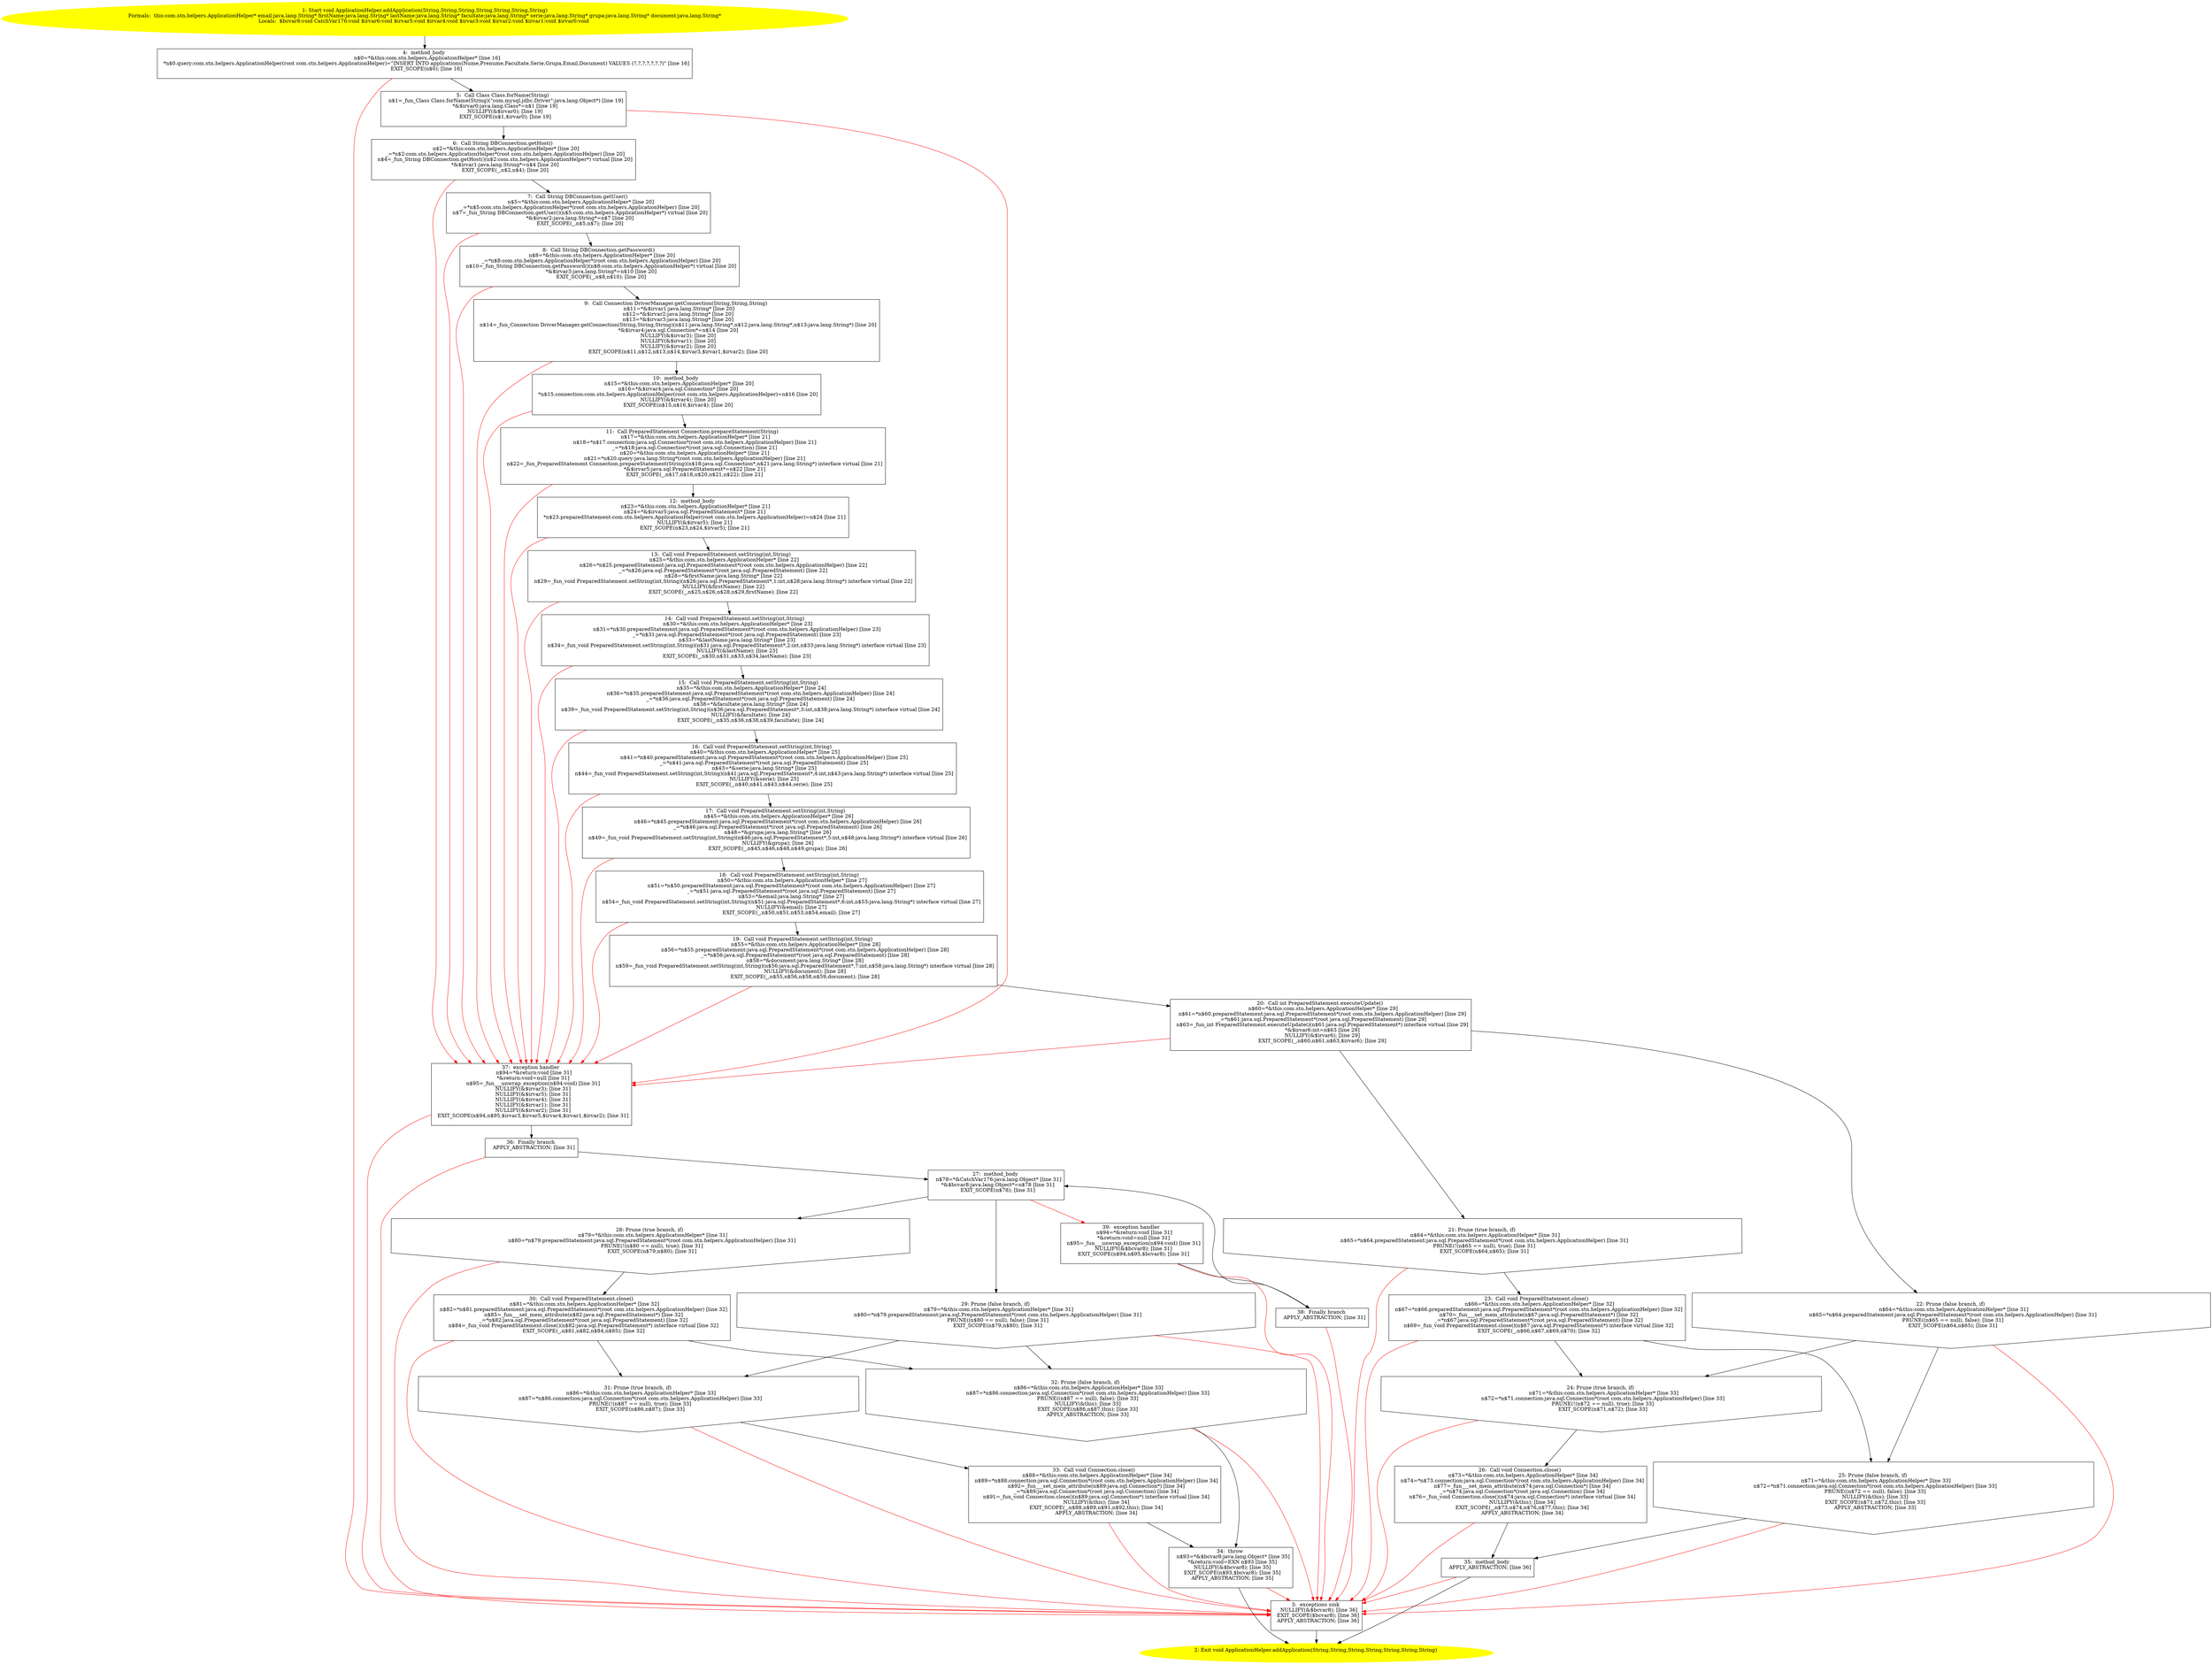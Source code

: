 /* @generated */
digraph cfg {
"com.stn.helpers.ApplicationHelper.addApplication(java.lang.String,java.lang.String,java.lang.String,.35ceaf02a72f538e324915a3f4bcacf6_1" [label="1: Start void ApplicationHelper.addApplication(String,String,String,String,String,String,String)\nFormals:  this:com.stn.helpers.ApplicationHelper* email:java.lang.String* firstName:java.lang.String* lastName:java.lang.String* facultate:java.lang.String* serie:java.lang.String* grupa:java.lang.String* document:java.lang.String*\nLocals:  $bcvar8:void CatchVar176:void $irvar6:void $irvar5:void $irvar4:void $irvar3:void $irvar2:void $irvar1:void $irvar0:void \n  " color=yellow style=filled]
	

	 "com.stn.helpers.ApplicationHelper.addApplication(java.lang.String,java.lang.String,java.lang.String,.35ceaf02a72f538e324915a3f4bcacf6_1" -> "com.stn.helpers.ApplicationHelper.addApplication(java.lang.String,java.lang.String,java.lang.String,.35ceaf02a72f538e324915a3f4bcacf6_4" ;
"com.stn.helpers.ApplicationHelper.addApplication(java.lang.String,java.lang.String,java.lang.String,.35ceaf02a72f538e324915a3f4bcacf6_2" [label="2: Exit void ApplicationHelper.addApplication(String,String,String,String,String,String,String) \n  " color=yellow style=filled]
	

"com.stn.helpers.ApplicationHelper.addApplication(java.lang.String,java.lang.String,java.lang.String,.35ceaf02a72f538e324915a3f4bcacf6_3" [label="3:  exceptions sink \n   NULLIFY(&$bcvar8); [line 36]\n  EXIT_SCOPE($bcvar8); [line 36]\n  APPLY_ABSTRACTION; [line 36]\n " shape="box"]
	

	 "com.stn.helpers.ApplicationHelper.addApplication(java.lang.String,java.lang.String,java.lang.String,.35ceaf02a72f538e324915a3f4bcacf6_3" -> "com.stn.helpers.ApplicationHelper.addApplication(java.lang.String,java.lang.String,java.lang.String,.35ceaf02a72f538e324915a3f4bcacf6_2" ;
"com.stn.helpers.ApplicationHelper.addApplication(java.lang.String,java.lang.String,java.lang.String,.35ceaf02a72f538e324915a3f4bcacf6_4" [label="4:  method_body \n   n$0=*&this:com.stn.helpers.ApplicationHelper* [line 16]\n  *n$0.query:com.stn.helpers.ApplicationHelper(root com.stn.helpers.ApplicationHelper)=\"INSERT INTO applications(Nume,Prenume,Facultate,Serie,Grupa,Email,Document) VALUES (?,?,?,?,?,?,?)\" [line 16]\n  EXIT_SCOPE(n$0); [line 16]\n " shape="box"]
	

	 "com.stn.helpers.ApplicationHelper.addApplication(java.lang.String,java.lang.String,java.lang.String,.35ceaf02a72f538e324915a3f4bcacf6_4" -> "com.stn.helpers.ApplicationHelper.addApplication(java.lang.String,java.lang.String,java.lang.String,.35ceaf02a72f538e324915a3f4bcacf6_5" ;
	 "com.stn.helpers.ApplicationHelper.addApplication(java.lang.String,java.lang.String,java.lang.String,.35ceaf02a72f538e324915a3f4bcacf6_4" -> "com.stn.helpers.ApplicationHelper.addApplication(java.lang.String,java.lang.String,java.lang.String,.35ceaf02a72f538e324915a3f4bcacf6_3" [color="red" ];
"com.stn.helpers.ApplicationHelper.addApplication(java.lang.String,java.lang.String,java.lang.String,.35ceaf02a72f538e324915a3f4bcacf6_5" [label="5:  Call Class Class.forName(String) \n   n$1=_fun_Class Class.forName(String)(\"com.mysql.jdbc.Driver\":java.lang.Object*) [line 19]\n  *&$irvar0:java.lang.Class*=n$1 [line 19]\n  NULLIFY(&$irvar0); [line 19]\n  EXIT_SCOPE(n$1,$irvar0); [line 19]\n " shape="box"]
	

	 "com.stn.helpers.ApplicationHelper.addApplication(java.lang.String,java.lang.String,java.lang.String,.35ceaf02a72f538e324915a3f4bcacf6_5" -> "com.stn.helpers.ApplicationHelper.addApplication(java.lang.String,java.lang.String,java.lang.String,.35ceaf02a72f538e324915a3f4bcacf6_6" ;
	 "com.stn.helpers.ApplicationHelper.addApplication(java.lang.String,java.lang.String,java.lang.String,.35ceaf02a72f538e324915a3f4bcacf6_5" -> "com.stn.helpers.ApplicationHelper.addApplication(java.lang.String,java.lang.String,java.lang.String,.35ceaf02a72f538e324915a3f4bcacf6_37" [color="red" ];
"com.stn.helpers.ApplicationHelper.addApplication(java.lang.String,java.lang.String,java.lang.String,.35ceaf02a72f538e324915a3f4bcacf6_6" [label="6:  Call String DBConnection.getHost() \n   n$2=*&this:com.stn.helpers.ApplicationHelper* [line 20]\n  _=*n$2:com.stn.helpers.ApplicationHelper*(root com.stn.helpers.ApplicationHelper) [line 20]\n  n$4=_fun_String DBConnection.getHost()(n$2:com.stn.helpers.ApplicationHelper*) virtual [line 20]\n  *&$irvar1:java.lang.String*=n$4 [line 20]\n  EXIT_SCOPE(_,n$2,n$4); [line 20]\n " shape="box"]
	

	 "com.stn.helpers.ApplicationHelper.addApplication(java.lang.String,java.lang.String,java.lang.String,.35ceaf02a72f538e324915a3f4bcacf6_6" -> "com.stn.helpers.ApplicationHelper.addApplication(java.lang.String,java.lang.String,java.lang.String,.35ceaf02a72f538e324915a3f4bcacf6_7" ;
	 "com.stn.helpers.ApplicationHelper.addApplication(java.lang.String,java.lang.String,java.lang.String,.35ceaf02a72f538e324915a3f4bcacf6_6" -> "com.stn.helpers.ApplicationHelper.addApplication(java.lang.String,java.lang.String,java.lang.String,.35ceaf02a72f538e324915a3f4bcacf6_37" [color="red" ];
"com.stn.helpers.ApplicationHelper.addApplication(java.lang.String,java.lang.String,java.lang.String,.35ceaf02a72f538e324915a3f4bcacf6_7" [label="7:  Call String DBConnection.getUser() \n   n$5=*&this:com.stn.helpers.ApplicationHelper* [line 20]\n  _=*n$5:com.stn.helpers.ApplicationHelper*(root com.stn.helpers.ApplicationHelper) [line 20]\n  n$7=_fun_String DBConnection.getUser()(n$5:com.stn.helpers.ApplicationHelper*) virtual [line 20]\n  *&$irvar2:java.lang.String*=n$7 [line 20]\n  EXIT_SCOPE(_,n$5,n$7); [line 20]\n " shape="box"]
	

	 "com.stn.helpers.ApplicationHelper.addApplication(java.lang.String,java.lang.String,java.lang.String,.35ceaf02a72f538e324915a3f4bcacf6_7" -> "com.stn.helpers.ApplicationHelper.addApplication(java.lang.String,java.lang.String,java.lang.String,.35ceaf02a72f538e324915a3f4bcacf6_8" ;
	 "com.stn.helpers.ApplicationHelper.addApplication(java.lang.String,java.lang.String,java.lang.String,.35ceaf02a72f538e324915a3f4bcacf6_7" -> "com.stn.helpers.ApplicationHelper.addApplication(java.lang.String,java.lang.String,java.lang.String,.35ceaf02a72f538e324915a3f4bcacf6_37" [color="red" ];
"com.stn.helpers.ApplicationHelper.addApplication(java.lang.String,java.lang.String,java.lang.String,.35ceaf02a72f538e324915a3f4bcacf6_8" [label="8:  Call String DBConnection.getPassword() \n   n$8=*&this:com.stn.helpers.ApplicationHelper* [line 20]\n  _=*n$8:com.stn.helpers.ApplicationHelper*(root com.stn.helpers.ApplicationHelper) [line 20]\n  n$10=_fun_String DBConnection.getPassword()(n$8:com.stn.helpers.ApplicationHelper*) virtual [line 20]\n  *&$irvar3:java.lang.String*=n$10 [line 20]\n  EXIT_SCOPE(_,n$8,n$10); [line 20]\n " shape="box"]
	

	 "com.stn.helpers.ApplicationHelper.addApplication(java.lang.String,java.lang.String,java.lang.String,.35ceaf02a72f538e324915a3f4bcacf6_8" -> "com.stn.helpers.ApplicationHelper.addApplication(java.lang.String,java.lang.String,java.lang.String,.35ceaf02a72f538e324915a3f4bcacf6_9" ;
	 "com.stn.helpers.ApplicationHelper.addApplication(java.lang.String,java.lang.String,java.lang.String,.35ceaf02a72f538e324915a3f4bcacf6_8" -> "com.stn.helpers.ApplicationHelper.addApplication(java.lang.String,java.lang.String,java.lang.String,.35ceaf02a72f538e324915a3f4bcacf6_37" [color="red" ];
"com.stn.helpers.ApplicationHelper.addApplication(java.lang.String,java.lang.String,java.lang.String,.35ceaf02a72f538e324915a3f4bcacf6_9" [label="9:  Call Connection DriverManager.getConnection(String,String,String) \n   n$11=*&$irvar1:java.lang.String* [line 20]\n  n$12=*&$irvar2:java.lang.String* [line 20]\n  n$13=*&$irvar3:java.lang.String* [line 20]\n  n$14=_fun_Connection DriverManager.getConnection(String,String,String)(n$11:java.lang.String*,n$12:java.lang.String*,n$13:java.lang.String*) [line 20]\n  *&$irvar4:java.sql.Connection*=n$14 [line 20]\n  NULLIFY(&$irvar3); [line 20]\n  NULLIFY(&$irvar1); [line 20]\n  NULLIFY(&$irvar2); [line 20]\n  EXIT_SCOPE(n$11,n$12,n$13,n$14,$irvar3,$irvar1,$irvar2); [line 20]\n " shape="box"]
	

	 "com.stn.helpers.ApplicationHelper.addApplication(java.lang.String,java.lang.String,java.lang.String,.35ceaf02a72f538e324915a3f4bcacf6_9" -> "com.stn.helpers.ApplicationHelper.addApplication(java.lang.String,java.lang.String,java.lang.String,.35ceaf02a72f538e324915a3f4bcacf6_10" ;
	 "com.stn.helpers.ApplicationHelper.addApplication(java.lang.String,java.lang.String,java.lang.String,.35ceaf02a72f538e324915a3f4bcacf6_9" -> "com.stn.helpers.ApplicationHelper.addApplication(java.lang.String,java.lang.String,java.lang.String,.35ceaf02a72f538e324915a3f4bcacf6_37" [color="red" ];
"com.stn.helpers.ApplicationHelper.addApplication(java.lang.String,java.lang.String,java.lang.String,.35ceaf02a72f538e324915a3f4bcacf6_10" [label="10:  method_body \n   n$15=*&this:com.stn.helpers.ApplicationHelper* [line 20]\n  n$16=*&$irvar4:java.sql.Connection* [line 20]\n  *n$15.connection:com.stn.helpers.ApplicationHelper(root com.stn.helpers.ApplicationHelper)=n$16 [line 20]\n  NULLIFY(&$irvar4); [line 20]\n  EXIT_SCOPE(n$15,n$16,$irvar4); [line 20]\n " shape="box"]
	

	 "com.stn.helpers.ApplicationHelper.addApplication(java.lang.String,java.lang.String,java.lang.String,.35ceaf02a72f538e324915a3f4bcacf6_10" -> "com.stn.helpers.ApplicationHelper.addApplication(java.lang.String,java.lang.String,java.lang.String,.35ceaf02a72f538e324915a3f4bcacf6_11" ;
	 "com.stn.helpers.ApplicationHelper.addApplication(java.lang.String,java.lang.String,java.lang.String,.35ceaf02a72f538e324915a3f4bcacf6_10" -> "com.stn.helpers.ApplicationHelper.addApplication(java.lang.String,java.lang.String,java.lang.String,.35ceaf02a72f538e324915a3f4bcacf6_37" [color="red" ];
"com.stn.helpers.ApplicationHelper.addApplication(java.lang.String,java.lang.String,java.lang.String,.35ceaf02a72f538e324915a3f4bcacf6_11" [label="11:  Call PreparedStatement Connection.prepareStatement(String) \n   n$17=*&this:com.stn.helpers.ApplicationHelper* [line 21]\n  n$18=*n$17.connection:java.sql.Connection*(root com.stn.helpers.ApplicationHelper) [line 21]\n  _=*n$18:java.sql.Connection*(root java.sql.Connection) [line 21]\n  n$20=*&this:com.stn.helpers.ApplicationHelper* [line 21]\n  n$21=*n$20.query:java.lang.String*(root com.stn.helpers.ApplicationHelper) [line 21]\n  n$22=_fun_PreparedStatement Connection.prepareStatement(String)(n$18:java.sql.Connection*,n$21:java.lang.String*) interface virtual [line 21]\n  *&$irvar5:java.sql.PreparedStatement*=n$22 [line 21]\n  EXIT_SCOPE(_,n$17,n$18,n$20,n$21,n$22); [line 21]\n " shape="box"]
	

	 "com.stn.helpers.ApplicationHelper.addApplication(java.lang.String,java.lang.String,java.lang.String,.35ceaf02a72f538e324915a3f4bcacf6_11" -> "com.stn.helpers.ApplicationHelper.addApplication(java.lang.String,java.lang.String,java.lang.String,.35ceaf02a72f538e324915a3f4bcacf6_12" ;
	 "com.stn.helpers.ApplicationHelper.addApplication(java.lang.String,java.lang.String,java.lang.String,.35ceaf02a72f538e324915a3f4bcacf6_11" -> "com.stn.helpers.ApplicationHelper.addApplication(java.lang.String,java.lang.String,java.lang.String,.35ceaf02a72f538e324915a3f4bcacf6_37" [color="red" ];
"com.stn.helpers.ApplicationHelper.addApplication(java.lang.String,java.lang.String,java.lang.String,.35ceaf02a72f538e324915a3f4bcacf6_12" [label="12:  method_body \n   n$23=*&this:com.stn.helpers.ApplicationHelper* [line 21]\n  n$24=*&$irvar5:java.sql.PreparedStatement* [line 21]\n  *n$23.preparedStatement:com.stn.helpers.ApplicationHelper(root com.stn.helpers.ApplicationHelper)=n$24 [line 21]\n  NULLIFY(&$irvar5); [line 21]\n  EXIT_SCOPE(n$23,n$24,$irvar5); [line 21]\n " shape="box"]
	

	 "com.stn.helpers.ApplicationHelper.addApplication(java.lang.String,java.lang.String,java.lang.String,.35ceaf02a72f538e324915a3f4bcacf6_12" -> "com.stn.helpers.ApplicationHelper.addApplication(java.lang.String,java.lang.String,java.lang.String,.35ceaf02a72f538e324915a3f4bcacf6_13" ;
	 "com.stn.helpers.ApplicationHelper.addApplication(java.lang.String,java.lang.String,java.lang.String,.35ceaf02a72f538e324915a3f4bcacf6_12" -> "com.stn.helpers.ApplicationHelper.addApplication(java.lang.String,java.lang.String,java.lang.String,.35ceaf02a72f538e324915a3f4bcacf6_37" [color="red" ];
"com.stn.helpers.ApplicationHelper.addApplication(java.lang.String,java.lang.String,java.lang.String,.35ceaf02a72f538e324915a3f4bcacf6_13" [label="13:  Call void PreparedStatement.setString(int,String) \n   n$25=*&this:com.stn.helpers.ApplicationHelper* [line 22]\n  n$26=*n$25.preparedStatement:java.sql.PreparedStatement*(root com.stn.helpers.ApplicationHelper) [line 22]\n  _=*n$26:java.sql.PreparedStatement*(root java.sql.PreparedStatement) [line 22]\n  n$28=*&firstName:java.lang.String* [line 22]\n  n$29=_fun_void PreparedStatement.setString(int,String)(n$26:java.sql.PreparedStatement*,1:int,n$28:java.lang.String*) interface virtual [line 22]\n  NULLIFY(&firstName); [line 22]\n  EXIT_SCOPE(_,n$25,n$26,n$28,n$29,firstName); [line 22]\n " shape="box"]
	

	 "com.stn.helpers.ApplicationHelper.addApplication(java.lang.String,java.lang.String,java.lang.String,.35ceaf02a72f538e324915a3f4bcacf6_13" -> "com.stn.helpers.ApplicationHelper.addApplication(java.lang.String,java.lang.String,java.lang.String,.35ceaf02a72f538e324915a3f4bcacf6_14" ;
	 "com.stn.helpers.ApplicationHelper.addApplication(java.lang.String,java.lang.String,java.lang.String,.35ceaf02a72f538e324915a3f4bcacf6_13" -> "com.stn.helpers.ApplicationHelper.addApplication(java.lang.String,java.lang.String,java.lang.String,.35ceaf02a72f538e324915a3f4bcacf6_37" [color="red" ];
"com.stn.helpers.ApplicationHelper.addApplication(java.lang.String,java.lang.String,java.lang.String,.35ceaf02a72f538e324915a3f4bcacf6_14" [label="14:  Call void PreparedStatement.setString(int,String) \n   n$30=*&this:com.stn.helpers.ApplicationHelper* [line 23]\n  n$31=*n$30.preparedStatement:java.sql.PreparedStatement*(root com.stn.helpers.ApplicationHelper) [line 23]\n  _=*n$31:java.sql.PreparedStatement*(root java.sql.PreparedStatement) [line 23]\n  n$33=*&lastName:java.lang.String* [line 23]\n  n$34=_fun_void PreparedStatement.setString(int,String)(n$31:java.sql.PreparedStatement*,2:int,n$33:java.lang.String*) interface virtual [line 23]\n  NULLIFY(&lastName); [line 23]\n  EXIT_SCOPE(_,n$30,n$31,n$33,n$34,lastName); [line 23]\n " shape="box"]
	

	 "com.stn.helpers.ApplicationHelper.addApplication(java.lang.String,java.lang.String,java.lang.String,.35ceaf02a72f538e324915a3f4bcacf6_14" -> "com.stn.helpers.ApplicationHelper.addApplication(java.lang.String,java.lang.String,java.lang.String,.35ceaf02a72f538e324915a3f4bcacf6_15" ;
	 "com.stn.helpers.ApplicationHelper.addApplication(java.lang.String,java.lang.String,java.lang.String,.35ceaf02a72f538e324915a3f4bcacf6_14" -> "com.stn.helpers.ApplicationHelper.addApplication(java.lang.String,java.lang.String,java.lang.String,.35ceaf02a72f538e324915a3f4bcacf6_37" [color="red" ];
"com.stn.helpers.ApplicationHelper.addApplication(java.lang.String,java.lang.String,java.lang.String,.35ceaf02a72f538e324915a3f4bcacf6_15" [label="15:  Call void PreparedStatement.setString(int,String) \n   n$35=*&this:com.stn.helpers.ApplicationHelper* [line 24]\n  n$36=*n$35.preparedStatement:java.sql.PreparedStatement*(root com.stn.helpers.ApplicationHelper) [line 24]\n  _=*n$36:java.sql.PreparedStatement*(root java.sql.PreparedStatement) [line 24]\n  n$38=*&facultate:java.lang.String* [line 24]\n  n$39=_fun_void PreparedStatement.setString(int,String)(n$36:java.sql.PreparedStatement*,3:int,n$38:java.lang.String*) interface virtual [line 24]\n  NULLIFY(&facultate); [line 24]\n  EXIT_SCOPE(_,n$35,n$36,n$38,n$39,facultate); [line 24]\n " shape="box"]
	

	 "com.stn.helpers.ApplicationHelper.addApplication(java.lang.String,java.lang.String,java.lang.String,.35ceaf02a72f538e324915a3f4bcacf6_15" -> "com.stn.helpers.ApplicationHelper.addApplication(java.lang.String,java.lang.String,java.lang.String,.35ceaf02a72f538e324915a3f4bcacf6_16" ;
	 "com.stn.helpers.ApplicationHelper.addApplication(java.lang.String,java.lang.String,java.lang.String,.35ceaf02a72f538e324915a3f4bcacf6_15" -> "com.stn.helpers.ApplicationHelper.addApplication(java.lang.String,java.lang.String,java.lang.String,.35ceaf02a72f538e324915a3f4bcacf6_37" [color="red" ];
"com.stn.helpers.ApplicationHelper.addApplication(java.lang.String,java.lang.String,java.lang.String,.35ceaf02a72f538e324915a3f4bcacf6_16" [label="16:  Call void PreparedStatement.setString(int,String) \n   n$40=*&this:com.stn.helpers.ApplicationHelper* [line 25]\n  n$41=*n$40.preparedStatement:java.sql.PreparedStatement*(root com.stn.helpers.ApplicationHelper) [line 25]\n  _=*n$41:java.sql.PreparedStatement*(root java.sql.PreparedStatement) [line 25]\n  n$43=*&serie:java.lang.String* [line 25]\n  n$44=_fun_void PreparedStatement.setString(int,String)(n$41:java.sql.PreparedStatement*,4:int,n$43:java.lang.String*) interface virtual [line 25]\n  NULLIFY(&serie); [line 25]\n  EXIT_SCOPE(_,n$40,n$41,n$43,n$44,serie); [line 25]\n " shape="box"]
	

	 "com.stn.helpers.ApplicationHelper.addApplication(java.lang.String,java.lang.String,java.lang.String,.35ceaf02a72f538e324915a3f4bcacf6_16" -> "com.stn.helpers.ApplicationHelper.addApplication(java.lang.String,java.lang.String,java.lang.String,.35ceaf02a72f538e324915a3f4bcacf6_17" ;
	 "com.stn.helpers.ApplicationHelper.addApplication(java.lang.String,java.lang.String,java.lang.String,.35ceaf02a72f538e324915a3f4bcacf6_16" -> "com.stn.helpers.ApplicationHelper.addApplication(java.lang.String,java.lang.String,java.lang.String,.35ceaf02a72f538e324915a3f4bcacf6_37" [color="red" ];
"com.stn.helpers.ApplicationHelper.addApplication(java.lang.String,java.lang.String,java.lang.String,.35ceaf02a72f538e324915a3f4bcacf6_17" [label="17:  Call void PreparedStatement.setString(int,String) \n   n$45=*&this:com.stn.helpers.ApplicationHelper* [line 26]\n  n$46=*n$45.preparedStatement:java.sql.PreparedStatement*(root com.stn.helpers.ApplicationHelper) [line 26]\n  _=*n$46:java.sql.PreparedStatement*(root java.sql.PreparedStatement) [line 26]\n  n$48=*&grupa:java.lang.String* [line 26]\n  n$49=_fun_void PreparedStatement.setString(int,String)(n$46:java.sql.PreparedStatement*,5:int,n$48:java.lang.String*) interface virtual [line 26]\n  NULLIFY(&grupa); [line 26]\n  EXIT_SCOPE(_,n$45,n$46,n$48,n$49,grupa); [line 26]\n " shape="box"]
	

	 "com.stn.helpers.ApplicationHelper.addApplication(java.lang.String,java.lang.String,java.lang.String,.35ceaf02a72f538e324915a3f4bcacf6_17" -> "com.stn.helpers.ApplicationHelper.addApplication(java.lang.String,java.lang.String,java.lang.String,.35ceaf02a72f538e324915a3f4bcacf6_18" ;
	 "com.stn.helpers.ApplicationHelper.addApplication(java.lang.String,java.lang.String,java.lang.String,.35ceaf02a72f538e324915a3f4bcacf6_17" -> "com.stn.helpers.ApplicationHelper.addApplication(java.lang.String,java.lang.String,java.lang.String,.35ceaf02a72f538e324915a3f4bcacf6_37" [color="red" ];
"com.stn.helpers.ApplicationHelper.addApplication(java.lang.String,java.lang.String,java.lang.String,.35ceaf02a72f538e324915a3f4bcacf6_18" [label="18:  Call void PreparedStatement.setString(int,String) \n   n$50=*&this:com.stn.helpers.ApplicationHelper* [line 27]\n  n$51=*n$50.preparedStatement:java.sql.PreparedStatement*(root com.stn.helpers.ApplicationHelper) [line 27]\n  _=*n$51:java.sql.PreparedStatement*(root java.sql.PreparedStatement) [line 27]\n  n$53=*&email:java.lang.String* [line 27]\n  n$54=_fun_void PreparedStatement.setString(int,String)(n$51:java.sql.PreparedStatement*,6:int,n$53:java.lang.String*) interface virtual [line 27]\n  NULLIFY(&email); [line 27]\n  EXIT_SCOPE(_,n$50,n$51,n$53,n$54,email); [line 27]\n " shape="box"]
	

	 "com.stn.helpers.ApplicationHelper.addApplication(java.lang.String,java.lang.String,java.lang.String,.35ceaf02a72f538e324915a3f4bcacf6_18" -> "com.stn.helpers.ApplicationHelper.addApplication(java.lang.String,java.lang.String,java.lang.String,.35ceaf02a72f538e324915a3f4bcacf6_19" ;
	 "com.stn.helpers.ApplicationHelper.addApplication(java.lang.String,java.lang.String,java.lang.String,.35ceaf02a72f538e324915a3f4bcacf6_18" -> "com.stn.helpers.ApplicationHelper.addApplication(java.lang.String,java.lang.String,java.lang.String,.35ceaf02a72f538e324915a3f4bcacf6_37" [color="red" ];
"com.stn.helpers.ApplicationHelper.addApplication(java.lang.String,java.lang.String,java.lang.String,.35ceaf02a72f538e324915a3f4bcacf6_19" [label="19:  Call void PreparedStatement.setString(int,String) \n   n$55=*&this:com.stn.helpers.ApplicationHelper* [line 28]\n  n$56=*n$55.preparedStatement:java.sql.PreparedStatement*(root com.stn.helpers.ApplicationHelper) [line 28]\n  _=*n$56:java.sql.PreparedStatement*(root java.sql.PreparedStatement) [line 28]\n  n$58=*&document:java.lang.String* [line 28]\n  n$59=_fun_void PreparedStatement.setString(int,String)(n$56:java.sql.PreparedStatement*,7:int,n$58:java.lang.String*) interface virtual [line 28]\n  NULLIFY(&document); [line 28]\n  EXIT_SCOPE(_,n$55,n$56,n$58,n$59,document); [line 28]\n " shape="box"]
	

	 "com.stn.helpers.ApplicationHelper.addApplication(java.lang.String,java.lang.String,java.lang.String,.35ceaf02a72f538e324915a3f4bcacf6_19" -> "com.stn.helpers.ApplicationHelper.addApplication(java.lang.String,java.lang.String,java.lang.String,.35ceaf02a72f538e324915a3f4bcacf6_20" ;
	 "com.stn.helpers.ApplicationHelper.addApplication(java.lang.String,java.lang.String,java.lang.String,.35ceaf02a72f538e324915a3f4bcacf6_19" -> "com.stn.helpers.ApplicationHelper.addApplication(java.lang.String,java.lang.String,java.lang.String,.35ceaf02a72f538e324915a3f4bcacf6_37" [color="red" ];
"com.stn.helpers.ApplicationHelper.addApplication(java.lang.String,java.lang.String,java.lang.String,.35ceaf02a72f538e324915a3f4bcacf6_20" [label="20:  Call int PreparedStatement.executeUpdate() \n   n$60=*&this:com.stn.helpers.ApplicationHelper* [line 29]\n  n$61=*n$60.preparedStatement:java.sql.PreparedStatement*(root com.stn.helpers.ApplicationHelper) [line 29]\n  _=*n$61:java.sql.PreparedStatement*(root java.sql.PreparedStatement) [line 29]\n  n$63=_fun_int PreparedStatement.executeUpdate()(n$61:java.sql.PreparedStatement*) interface virtual [line 29]\n  *&$irvar6:int=n$63 [line 29]\n  NULLIFY(&$irvar6); [line 29]\n  EXIT_SCOPE(_,n$60,n$61,n$63,$irvar6); [line 29]\n " shape="box"]
	

	 "com.stn.helpers.ApplicationHelper.addApplication(java.lang.String,java.lang.String,java.lang.String,.35ceaf02a72f538e324915a3f4bcacf6_20" -> "com.stn.helpers.ApplicationHelper.addApplication(java.lang.String,java.lang.String,java.lang.String,.35ceaf02a72f538e324915a3f4bcacf6_21" ;
	 "com.stn.helpers.ApplicationHelper.addApplication(java.lang.String,java.lang.String,java.lang.String,.35ceaf02a72f538e324915a3f4bcacf6_20" -> "com.stn.helpers.ApplicationHelper.addApplication(java.lang.String,java.lang.String,java.lang.String,.35ceaf02a72f538e324915a3f4bcacf6_22" ;
	 "com.stn.helpers.ApplicationHelper.addApplication(java.lang.String,java.lang.String,java.lang.String,.35ceaf02a72f538e324915a3f4bcacf6_20" -> "com.stn.helpers.ApplicationHelper.addApplication(java.lang.String,java.lang.String,java.lang.String,.35ceaf02a72f538e324915a3f4bcacf6_37" [color="red" ];
"com.stn.helpers.ApplicationHelper.addApplication(java.lang.String,java.lang.String,java.lang.String,.35ceaf02a72f538e324915a3f4bcacf6_21" [label="21: Prune (true branch, if) \n   n$64=*&this:com.stn.helpers.ApplicationHelper* [line 31]\n  n$65=*n$64.preparedStatement:java.sql.PreparedStatement*(root com.stn.helpers.ApplicationHelper) [line 31]\n  PRUNE(!(n$65 == null), true); [line 31]\n  EXIT_SCOPE(n$64,n$65); [line 31]\n " shape="invhouse"]
	

	 "com.stn.helpers.ApplicationHelper.addApplication(java.lang.String,java.lang.String,java.lang.String,.35ceaf02a72f538e324915a3f4bcacf6_21" -> "com.stn.helpers.ApplicationHelper.addApplication(java.lang.String,java.lang.String,java.lang.String,.35ceaf02a72f538e324915a3f4bcacf6_23" ;
	 "com.stn.helpers.ApplicationHelper.addApplication(java.lang.String,java.lang.String,java.lang.String,.35ceaf02a72f538e324915a3f4bcacf6_21" -> "com.stn.helpers.ApplicationHelper.addApplication(java.lang.String,java.lang.String,java.lang.String,.35ceaf02a72f538e324915a3f4bcacf6_3" [color="red" ];
"com.stn.helpers.ApplicationHelper.addApplication(java.lang.String,java.lang.String,java.lang.String,.35ceaf02a72f538e324915a3f4bcacf6_22" [label="22: Prune (false branch, if) \n   n$64=*&this:com.stn.helpers.ApplicationHelper* [line 31]\n  n$65=*n$64.preparedStatement:java.sql.PreparedStatement*(root com.stn.helpers.ApplicationHelper) [line 31]\n  PRUNE((n$65 == null), false); [line 31]\n  EXIT_SCOPE(n$64,n$65); [line 31]\n " shape="invhouse"]
	

	 "com.stn.helpers.ApplicationHelper.addApplication(java.lang.String,java.lang.String,java.lang.String,.35ceaf02a72f538e324915a3f4bcacf6_22" -> "com.stn.helpers.ApplicationHelper.addApplication(java.lang.String,java.lang.String,java.lang.String,.35ceaf02a72f538e324915a3f4bcacf6_24" ;
	 "com.stn.helpers.ApplicationHelper.addApplication(java.lang.String,java.lang.String,java.lang.String,.35ceaf02a72f538e324915a3f4bcacf6_22" -> "com.stn.helpers.ApplicationHelper.addApplication(java.lang.String,java.lang.String,java.lang.String,.35ceaf02a72f538e324915a3f4bcacf6_25" ;
	 "com.stn.helpers.ApplicationHelper.addApplication(java.lang.String,java.lang.String,java.lang.String,.35ceaf02a72f538e324915a3f4bcacf6_22" -> "com.stn.helpers.ApplicationHelper.addApplication(java.lang.String,java.lang.String,java.lang.String,.35ceaf02a72f538e324915a3f4bcacf6_3" [color="red" ];
"com.stn.helpers.ApplicationHelper.addApplication(java.lang.String,java.lang.String,java.lang.String,.35ceaf02a72f538e324915a3f4bcacf6_23" [label="23:  Call void PreparedStatement.close() \n   n$66=*&this:com.stn.helpers.ApplicationHelper* [line 32]\n  n$67=*n$66.preparedStatement:java.sql.PreparedStatement*(root com.stn.helpers.ApplicationHelper) [line 32]\n  n$70=_fun___set_mem_attribute(n$67:java.sql.PreparedStatement*) [line 32]\n  _=*n$67:java.sql.PreparedStatement*(root java.sql.PreparedStatement) [line 32]\n  n$69=_fun_void PreparedStatement.close()(n$67:java.sql.PreparedStatement*) interface virtual [line 32]\n  EXIT_SCOPE(_,n$66,n$67,n$69,n$70); [line 32]\n " shape="box"]
	

	 "com.stn.helpers.ApplicationHelper.addApplication(java.lang.String,java.lang.String,java.lang.String,.35ceaf02a72f538e324915a3f4bcacf6_23" -> "com.stn.helpers.ApplicationHelper.addApplication(java.lang.String,java.lang.String,java.lang.String,.35ceaf02a72f538e324915a3f4bcacf6_24" ;
	 "com.stn.helpers.ApplicationHelper.addApplication(java.lang.String,java.lang.String,java.lang.String,.35ceaf02a72f538e324915a3f4bcacf6_23" -> "com.stn.helpers.ApplicationHelper.addApplication(java.lang.String,java.lang.String,java.lang.String,.35ceaf02a72f538e324915a3f4bcacf6_25" ;
	 "com.stn.helpers.ApplicationHelper.addApplication(java.lang.String,java.lang.String,java.lang.String,.35ceaf02a72f538e324915a3f4bcacf6_23" -> "com.stn.helpers.ApplicationHelper.addApplication(java.lang.String,java.lang.String,java.lang.String,.35ceaf02a72f538e324915a3f4bcacf6_3" [color="red" ];
"com.stn.helpers.ApplicationHelper.addApplication(java.lang.String,java.lang.String,java.lang.String,.35ceaf02a72f538e324915a3f4bcacf6_24" [label="24: Prune (true branch, if) \n   n$71=*&this:com.stn.helpers.ApplicationHelper* [line 33]\n  n$72=*n$71.connection:java.sql.Connection*(root com.stn.helpers.ApplicationHelper) [line 33]\n  PRUNE(!(n$72 == null), true); [line 33]\n  EXIT_SCOPE(n$71,n$72); [line 33]\n " shape="invhouse"]
	

	 "com.stn.helpers.ApplicationHelper.addApplication(java.lang.String,java.lang.String,java.lang.String,.35ceaf02a72f538e324915a3f4bcacf6_24" -> "com.stn.helpers.ApplicationHelper.addApplication(java.lang.String,java.lang.String,java.lang.String,.35ceaf02a72f538e324915a3f4bcacf6_26" ;
	 "com.stn.helpers.ApplicationHelper.addApplication(java.lang.String,java.lang.String,java.lang.String,.35ceaf02a72f538e324915a3f4bcacf6_24" -> "com.stn.helpers.ApplicationHelper.addApplication(java.lang.String,java.lang.String,java.lang.String,.35ceaf02a72f538e324915a3f4bcacf6_3" [color="red" ];
"com.stn.helpers.ApplicationHelper.addApplication(java.lang.String,java.lang.String,java.lang.String,.35ceaf02a72f538e324915a3f4bcacf6_25" [label="25: Prune (false branch, if) \n   n$71=*&this:com.stn.helpers.ApplicationHelper* [line 33]\n  n$72=*n$71.connection:java.sql.Connection*(root com.stn.helpers.ApplicationHelper) [line 33]\n  PRUNE((n$72 == null), false); [line 33]\n  NULLIFY(&this); [line 33]\n  EXIT_SCOPE(n$71,n$72,this); [line 33]\n  APPLY_ABSTRACTION; [line 33]\n " shape="invhouse"]
	

	 "com.stn.helpers.ApplicationHelper.addApplication(java.lang.String,java.lang.String,java.lang.String,.35ceaf02a72f538e324915a3f4bcacf6_25" -> "com.stn.helpers.ApplicationHelper.addApplication(java.lang.String,java.lang.String,java.lang.String,.35ceaf02a72f538e324915a3f4bcacf6_35" ;
	 "com.stn.helpers.ApplicationHelper.addApplication(java.lang.String,java.lang.String,java.lang.String,.35ceaf02a72f538e324915a3f4bcacf6_25" -> "com.stn.helpers.ApplicationHelper.addApplication(java.lang.String,java.lang.String,java.lang.String,.35ceaf02a72f538e324915a3f4bcacf6_3" [color="red" ];
"com.stn.helpers.ApplicationHelper.addApplication(java.lang.String,java.lang.String,java.lang.String,.35ceaf02a72f538e324915a3f4bcacf6_26" [label="26:  Call void Connection.close() \n   n$73=*&this:com.stn.helpers.ApplicationHelper* [line 34]\n  n$74=*n$73.connection:java.sql.Connection*(root com.stn.helpers.ApplicationHelper) [line 34]\n  n$77=_fun___set_mem_attribute(n$74:java.sql.Connection*) [line 34]\n  _=*n$74:java.sql.Connection*(root java.sql.Connection) [line 34]\n  n$76=_fun_void Connection.close()(n$74:java.sql.Connection*) interface virtual [line 34]\n  NULLIFY(&this); [line 34]\n  EXIT_SCOPE(_,n$73,n$74,n$76,n$77,this); [line 34]\n  APPLY_ABSTRACTION; [line 34]\n " shape="box"]
	

	 "com.stn.helpers.ApplicationHelper.addApplication(java.lang.String,java.lang.String,java.lang.String,.35ceaf02a72f538e324915a3f4bcacf6_26" -> "com.stn.helpers.ApplicationHelper.addApplication(java.lang.String,java.lang.String,java.lang.String,.35ceaf02a72f538e324915a3f4bcacf6_35" ;
	 "com.stn.helpers.ApplicationHelper.addApplication(java.lang.String,java.lang.String,java.lang.String,.35ceaf02a72f538e324915a3f4bcacf6_26" -> "com.stn.helpers.ApplicationHelper.addApplication(java.lang.String,java.lang.String,java.lang.String,.35ceaf02a72f538e324915a3f4bcacf6_3" [color="red" ];
"com.stn.helpers.ApplicationHelper.addApplication(java.lang.String,java.lang.String,java.lang.String,.35ceaf02a72f538e324915a3f4bcacf6_27" [label="27:  method_body \n   n$78=*&CatchVar176:java.lang.Object* [line 31]\n  *&$bcvar8:java.lang.Object*=n$78 [line 31]\n  EXIT_SCOPE(n$78); [line 31]\n " shape="box"]
	

	 "com.stn.helpers.ApplicationHelper.addApplication(java.lang.String,java.lang.String,java.lang.String,.35ceaf02a72f538e324915a3f4bcacf6_27" -> "com.stn.helpers.ApplicationHelper.addApplication(java.lang.String,java.lang.String,java.lang.String,.35ceaf02a72f538e324915a3f4bcacf6_28" ;
	 "com.stn.helpers.ApplicationHelper.addApplication(java.lang.String,java.lang.String,java.lang.String,.35ceaf02a72f538e324915a3f4bcacf6_27" -> "com.stn.helpers.ApplicationHelper.addApplication(java.lang.String,java.lang.String,java.lang.String,.35ceaf02a72f538e324915a3f4bcacf6_29" ;
	 "com.stn.helpers.ApplicationHelper.addApplication(java.lang.String,java.lang.String,java.lang.String,.35ceaf02a72f538e324915a3f4bcacf6_27" -> "com.stn.helpers.ApplicationHelper.addApplication(java.lang.String,java.lang.String,java.lang.String,.35ceaf02a72f538e324915a3f4bcacf6_39" [color="red" ];
"com.stn.helpers.ApplicationHelper.addApplication(java.lang.String,java.lang.String,java.lang.String,.35ceaf02a72f538e324915a3f4bcacf6_28" [label="28: Prune (true branch, if) \n   n$79=*&this:com.stn.helpers.ApplicationHelper* [line 31]\n  n$80=*n$79.preparedStatement:java.sql.PreparedStatement*(root com.stn.helpers.ApplicationHelper) [line 31]\n  PRUNE(!(n$80 == null), true); [line 31]\n  EXIT_SCOPE(n$79,n$80); [line 31]\n " shape="invhouse"]
	

	 "com.stn.helpers.ApplicationHelper.addApplication(java.lang.String,java.lang.String,java.lang.String,.35ceaf02a72f538e324915a3f4bcacf6_28" -> "com.stn.helpers.ApplicationHelper.addApplication(java.lang.String,java.lang.String,java.lang.String,.35ceaf02a72f538e324915a3f4bcacf6_30" ;
	 "com.stn.helpers.ApplicationHelper.addApplication(java.lang.String,java.lang.String,java.lang.String,.35ceaf02a72f538e324915a3f4bcacf6_28" -> "com.stn.helpers.ApplicationHelper.addApplication(java.lang.String,java.lang.String,java.lang.String,.35ceaf02a72f538e324915a3f4bcacf6_3" [color="red" ];
"com.stn.helpers.ApplicationHelper.addApplication(java.lang.String,java.lang.String,java.lang.String,.35ceaf02a72f538e324915a3f4bcacf6_29" [label="29: Prune (false branch, if) \n   n$79=*&this:com.stn.helpers.ApplicationHelper* [line 31]\n  n$80=*n$79.preparedStatement:java.sql.PreparedStatement*(root com.stn.helpers.ApplicationHelper) [line 31]\n  PRUNE((n$80 == null), false); [line 31]\n  EXIT_SCOPE(n$79,n$80); [line 31]\n " shape="invhouse"]
	

	 "com.stn.helpers.ApplicationHelper.addApplication(java.lang.String,java.lang.String,java.lang.String,.35ceaf02a72f538e324915a3f4bcacf6_29" -> "com.stn.helpers.ApplicationHelper.addApplication(java.lang.String,java.lang.String,java.lang.String,.35ceaf02a72f538e324915a3f4bcacf6_31" ;
	 "com.stn.helpers.ApplicationHelper.addApplication(java.lang.String,java.lang.String,java.lang.String,.35ceaf02a72f538e324915a3f4bcacf6_29" -> "com.stn.helpers.ApplicationHelper.addApplication(java.lang.String,java.lang.String,java.lang.String,.35ceaf02a72f538e324915a3f4bcacf6_32" ;
	 "com.stn.helpers.ApplicationHelper.addApplication(java.lang.String,java.lang.String,java.lang.String,.35ceaf02a72f538e324915a3f4bcacf6_29" -> "com.stn.helpers.ApplicationHelper.addApplication(java.lang.String,java.lang.String,java.lang.String,.35ceaf02a72f538e324915a3f4bcacf6_3" [color="red" ];
"com.stn.helpers.ApplicationHelper.addApplication(java.lang.String,java.lang.String,java.lang.String,.35ceaf02a72f538e324915a3f4bcacf6_30" [label="30:  Call void PreparedStatement.close() \n   n$81=*&this:com.stn.helpers.ApplicationHelper* [line 32]\n  n$82=*n$81.preparedStatement:java.sql.PreparedStatement*(root com.stn.helpers.ApplicationHelper) [line 32]\n  n$85=_fun___set_mem_attribute(n$82:java.sql.PreparedStatement*) [line 32]\n  _=*n$82:java.sql.PreparedStatement*(root java.sql.PreparedStatement) [line 32]\n  n$84=_fun_void PreparedStatement.close()(n$82:java.sql.PreparedStatement*) interface virtual [line 32]\n  EXIT_SCOPE(_,n$81,n$82,n$84,n$85); [line 32]\n " shape="box"]
	

	 "com.stn.helpers.ApplicationHelper.addApplication(java.lang.String,java.lang.String,java.lang.String,.35ceaf02a72f538e324915a3f4bcacf6_30" -> "com.stn.helpers.ApplicationHelper.addApplication(java.lang.String,java.lang.String,java.lang.String,.35ceaf02a72f538e324915a3f4bcacf6_31" ;
	 "com.stn.helpers.ApplicationHelper.addApplication(java.lang.String,java.lang.String,java.lang.String,.35ceaf02a72f538e324915a3f4bcacf6_30" -> "com.stn.helpers.ApplicationHelper.addApplication(java.lang.String,java.lang.String,java.lang.String,.35ceaf02a72f538e324915a3f4bcacf6_32" ;
	 "com.stn.helpers.ApplicationHelper.addApplication(java.lang.String,java.lang.String,java.lang.String,.35ceaf02a72f538e324915a3f4bcacf6_30" -> "com.stn.helpers.ApplicationHelper.addApplication(java.lang.String,java.lang.String,java.lang.String,.35ceaf02a72f538e324915a3f4bcacf6_3" [color="red" ];
"com.stn.helpers.ApplicationHelper.addApplication(java.lang.String,java.lang.String,java.lang.String,.35ceaf02a72f538e324915a3f4bcacf6_31" [label="31: Prune (true branch, if) \n   n$86=*&this:com.stn.helpers.ApplicationHelper* [line 33]\n  n$87=*n$86.connection:java.sql.Connection*(root com.stn.helpers.ApplicationHelper) [line 33]\n  PRUNE(!(n$87 == null), true); [line 33]\n  EXIT_SCOPE(n$86,n$87); [line 33]\n " shape="invhouse"]
	

	 "com.stn.helpers.ApplicationHelper.addApplication(java.lang.String,java.lang.String,java.lang.String,.35ceaf02a72f538e324915a3f4bcacf6_31" -> "com.stn.helpers.ApplicationHelper.addApplication(java.lang.String,java.lang.String,java.lang.String,.35ceaf02a72f538e324915a3f4bcacf6_33" ;
	 "com.stn.helpers.ApplicationHelper.addApplication(java.lang.String,java.lang.String,java.lang.String,.35ceaf02a72f538e324915a3f4bcacf6_31" -> "com.stn.helpers.ApplicationHelper.addApplication(java.lang.String,java.lang.String,java.lang.String,.35ceaf02a72f538e324915a3f4bcacf6_3" [color="red" ];
"com.stn.helpers.ApplicationHelper.addApplication(java.lang.String,java.lang.String,java.lang.String,.35ceaf02a72f538e324915a3f4bcacf6_32" [label="32: Prune (false branch, if) \n   n$86=*&this:com.stn.helpers.ApplicationHelper* [line 33]\n  n$87=*n$86.connection:java.sql.Connection*(root com.stn.helpers.ApplicationHelper) [line 33]\n  PRUNE((n$87 == null), false); [line 33]\n  NULLIFY(&this); [line 33]\n  EXIT_SCOPE(n$86,n$87,this); [line 33]\n  APPLY_ABSTRACTION; [line 33]\n " shape="invhouse"]
	

	 "com.stn.helpers.ApplicationHelper.addApplication(java.lang.String,java.lang.String,java.lang.String,.35ceaf02a72f538e324915a3f4bcacf6_32" -> "com.stn.helpers.ApplicationHelper.addApplication(java.lang.String,java.lang.String,java.lang.String,.35ceaf02a72f538e324915a3f4bcacf6_34" ;
	 "com.stn.helpers.ApplicationHelper.addApplication(java.lang.String,java.lang.String,java.lang.String,.35ceaf02a72f538e324915a3f4bcacf6_32" -> "com.stn.helpers.ApplicationHelper.addApplication(java.lang.String,java.lang.String,java.lang.String,.35ceaf02a72f538e324915a3f4bcacf6_3" [color="red" ];
"com.stn.helpers.ApplicationHelper.addApplication(java.lang.String,java.lang.String,java.lang.String,.35ceaf02a72f538e324915a3f4bcacf6_33" [label="33:  Call void Connection.close() \n   n$88=*&this:com.stn.helpers.ApplicationHelper* [line 34]\n  n$89=*n$88.connection:java.sql.Connection*(root com.stn.helpers.ApplicationHelper) [line 34]\n  n$92=_fun___set_mem_attribute(n$89:java.sql.Connection*) [line 34]\n  _=*n$89:java.sql.Connection*(root java.sql.Connection) [line 34]\n  n$91=_fun_void Connection.close()(n$89:java.sql.Connection*) interface virtual [line 34]\n  NULLIFY(&this); [line 34]\n  EXIT_SCOPE(_,n$88,n$89,n$91,n$92,this); [line 34]\n  APPLY_ABSTRACTION; [line 34]\n " shape="box"]
	

	 "com.stn.helpers.ApplicationHelper.addApplication(java.lang.String,java.lang.String,java.lang.String,.35ceaf02a72f538e324915a3f4bcacf6_33" -> "com.stn.helpers.ApplicationHelper.addApplication(java.lang.String,java.lang.String,java.lang.String,.35ceaf02a72f538e324915a3f4bcacf6_34" ;
	 "com.stn.helpers.ApplicationHelper.addApplication(java.lang.String,java.lang.String,java.lang.String,.35ceaf02a72f538e324915a3f4bcacf6_33" -> "com.stn.helpers.ApplicationHelper.addApplication(java.lang.String,java.lang.String,java.lang.String,.35ceaf02a72f538e324915a3f4bcacf6_3" [color="red" ];
"com.stn.helpers.ApplicationHelper.addApplication(java.lang.String,java.lang.String,java.lang.String,.35ceaf02a72f538e324915a3f4bcacf6_34" [label="34:  throw \n   n$93=*&$bcvar8:java.lang.Object* [line 35]\n  *&return:void=EXN n$93 [line 35]\n  NULLIFY(&$bcvar8); [line 35]\n  EXIT_SCOPE(n$93,$bcvar8); [line 35]\n  APPLY_ABSTRACTION; [line 35]\n " shape="box"]
	

	 "com.stn.helpers.ApplicationHelper.addApplication(java.lang.String,java.lang.String,java.lang.String,.35ceaf02a72f538e324915a3f4bcacf6_34" -> "com.stn.helpers.ApplicationHelper.addApplication(java.lang.String,java.lang.String,java.lang.String,.35ceaf02a72f538e324915a3f4bcacf6_2" ;
	 "com.stn.helpers.ApplicationHelper.addApplication(java.lang.String,java.lang.String,java.lang.String,.35ceaf02a72f538e324915a3f4bcacf6_34" -> "com.stn.helpers.ApplicationHelper.addApplication(java.lang.String,java.lang.String,java.lang.String,.35ceaf02a72f538e324915a3f4bcacf6_3" [color="red" ];
"com.stn.helpers.ApplicationHelper.addApplication(java.lang.String,java.lang.String,java.lang.String,.35ceaf02a72f538e324915a3f4bcacf6_35" [label="35:  method_body \n   APPLY_ABSTRACTION; [line 36]\n " shape="box"]
	

	 "com.stn.helpers.ApplicationHelper.addApplication(java.lang.String,java.lang.String,java.lang.String,.35ceaf02a72f538e324915a3f4bcacf6_35" -> "com.stn.helpers.ApplicationHelper.addApplication(java.lang.String,java.lang.String,java.lang.String,.35ceaf02a72f538e324915a3f4bcacf6_2" ;
	 "com.stn.helpers.ApplicationHelper.addApplication(java.lang.String,java.lang.String,java.lang.String,.35ceaf02a72f538e324915a3f4bcacf6_35" -> "com.stn.helpers.ApplicationHelper.addApplication(java.lang.String,java.lang.String,java.lang.String,.35ceaf02a72f538e324915a3f4bcacf6_3" [color="red" ];
"com.stn.helpers.ApplicationHelper.addApplication(java.lang.String,java.lang.String,java.lang.String,.35ceaf02a72f538e324915a3f4bcacf6_36" [label="36:  Finally branch \n   APPLY_ABSTRACTION; [line 31]\n " shape="box"]
	

	 "com.stn.helpers.ApplicationHelper.addApplication(java.lang.String,java.lang.String,java.lang.String,.35ceaf02a72f538e324915a3f4bcacf6_36" -> "com.stn.helpers.ApplicationHelper.addApplication(java.lang.String,java.lang.String,java.lang.String,.35ceaf02a72f538e324915a3f4bcacf6_27" ;
	 "com.stn.helpers.ApplicationHelper.addApplication(java.lang.String,java.lang.String,java.lang.String,.35ceaf02a72f538e324915a3f4bcacf6_36" -> "com.stn.helpers.ApplicationHelper.addApplication(java.lang.String,java.lang.String,java.lang.String,.35ceaf02a72f538e324915a3f4bcacf6_3" [color="red" ];
"com.stn.helpers.ApplicationHelper.addApplication(java.lang.String,java.lang.String,java.lang.String,.35ceaf02a72f538e324915a3f4bcacf6_37" [label="37:  exception handler \n   n$94=*&return:void [line 31]\n  *&return:void=null [line 31]\n  n$95=_fun___unwrap_exception(n$94:void) [line 31]\n  NULLIFY(&$irvar3); [line 31]\n  NULLIFY(&$irvar5); [line 31]\n  NULLIFY(&$irvar4); [line 31]\n  NULLIFY(&$irvar1); [line 31]\n  NULLIFY(&$irvar2); [line 31]\n  EXIT_SCOPE(n$94,n$95,$irvar3,$irvar5,$irvar4,$irvar1,$irvar2); [line 31]\n " shape="box"]
	

	 "com.stn.helpers.ApplicationHelper.addApplication(java.lang.String,java.lang.String,java.lang.String,.35ceaf02a72f538e324915a3f4bcacf6_37" -> "com.stn.helpers.ApplicationHelper.addApplication(java.lang.String,java.lang.String,java.lang.String,.35ceaf02a72f538e324915a3f4bcacf6_36" ;
	 "com.stn.helpers.ApplicationHelper.addApplication(java.lang.String,java.lang.String,java.lang.String,.35ceaf02a72f538e324915a3f4bcacf6_37" -> "com.stn.helpers.ApplicationHelper.addApplication(java.lang.String,java.lang.String,java.lang.String,.35ceaf02a72f538e324915a3f4bcacf6_3" [color="red" ];
"com.stn.helpers.ApplicationHelper.addApplication(java.lang.String,java.lang.String,java.lang.String,.35ceaf02a72f538e324915a3f4bcacf6_38" [label="38:  Finally branch \n   APPLY_ABSTRACTION; [line 31]\n " shape="box"]
	

	 "com.stn.helpers.ApplicationHelper.addApplication(java.lang.String,java.lang.String,java.lang.String,.35ceaf02a72f538e324915a3f4bcacf6_38" -> "com.stn.helpers.ApplicationHelper.addApplication(java.lang.String,java.lang.String,java.lang.String,.35ceaf02a72f538e324915a3f4bcacf6_27" ;
	 "com.stn.helpers.ApplicationHelper.addApplication(java.lang.String,java.lang.String,java.lang.String,.35ceaf02a72f538e324915a3f4bcacf6_38" -> "com.stn.helpers.ApplicationHelper.addApplication(java.lang.String,java.lang.String,java.lang.String,.35ceaf02a72f538e324915a3f4bcacf6_3" [color="red" ];
"com.stn.helpers.ApplicationHelper.addApplication(java.lang.String,java.lang.String,java.lang.String,.35ceaf02a72f538e324915a3f4bcacf6_39" [label="39:  exception handler \n   n$94=*&return:void [line 31]\n  *&return:void=null [line 31]\n  n$95=_fun___unwrap_exception(n$94:void) [line 31]\n  NULLIFY(&$bcvar8); [line 31]\n  EXIT_SCOPE(n$94,n$95,$bcvar8); [line 31]\n " shape="box"]
	

	 "com.stn.helpers.ApplicationHelper.addApplication(java.lang.String,java.lang.String,java.lang.String,.35ceaf02a72f538e324915a3f4bcacf6_39" -> "com.stn.helpers.ApplicationHelper.addApplication(java.lang.String,java.lang.String,java.lang.String,.35ceaf02a72f538e324915a3f4bcacf6_38" ;
	 "com.stn.helpers.ApplicationHelper.addApplication(java.lang.String,java.lang.String,java.lang.String,.35ceaf02a72f538e324915a3f4bcacf6_39" -> "com.stn.helpers.ApplicationHelper.addApplication(java.lang.String,java.lang.String,java.lang.String,.35ceaf02a72f538e324915a3f4bcacf6_3" [color="red" ];
}
